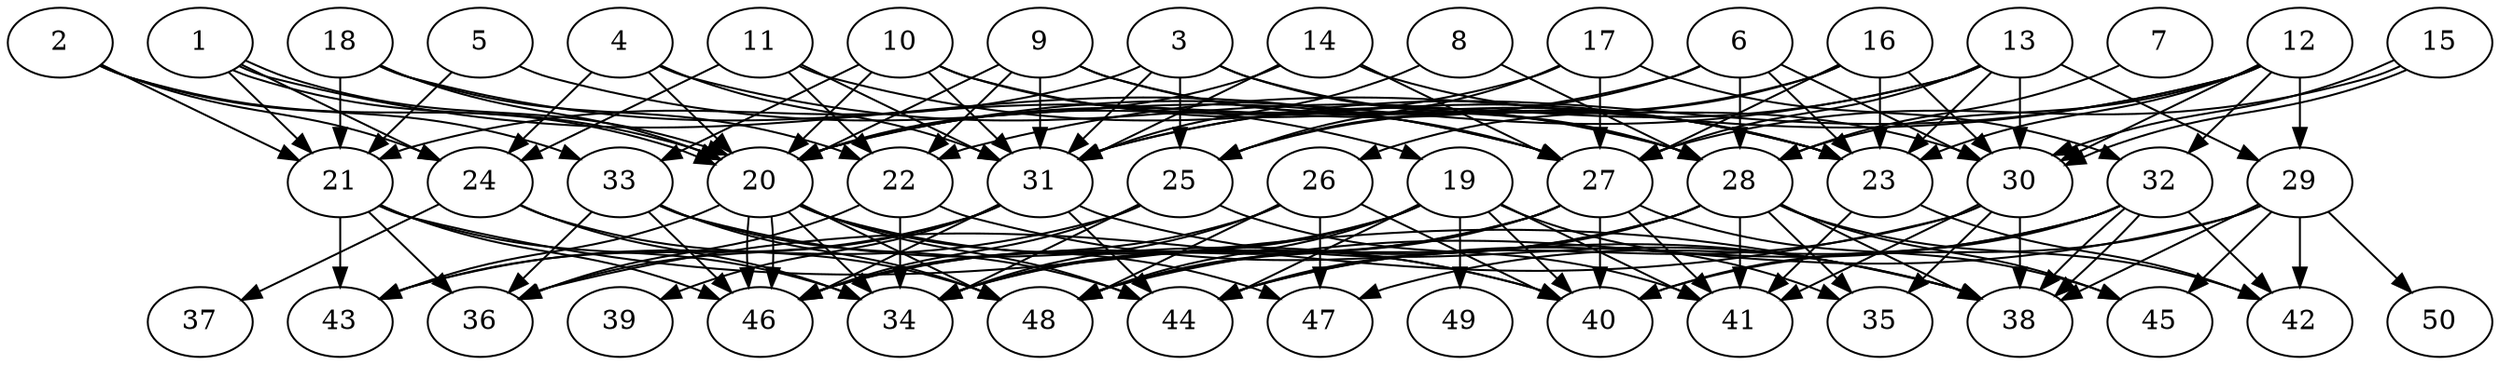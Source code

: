 // DAG automatically generated by daggen at Thu Oct  3 14:07:58 2019
// ./daggen --dot -n 50 --ccr 0.3 --fat 0.7 --regular 0.7 --density 0.6 --mindata 5242880 --maxdata 52428800 
digraph G {
  1 [size="42833920", alpha="0.11", expect_size="12850176"] 
  1 -> 20 [size ="12850176"]
  1 -> 20 [size ="12850176"]
  1 -> 21 [size ="12850176"]
  1 -> 24 [size ="12850176"]
  1 -> 27 [size ="12850176"]
  2 [size="32157013", alpha="0.03", expect_size="9647104"] 
  2 -> 20 [size ="9647104"]
  2 -> 21 [size ="9647104"]
  2 -> 24 [size ="9647104"]
  2 -> 33 [size ="9647104"]
  3 [size="125928107", alpha="0.10", expect_size="37778432"] 
  3 -> 21 [size ="37778432"]
  3 -> 23 [size ="37778432"]
  3 -> 25 [size ="37778432"]
  3 -> 28 [size ="37778432"]
  3 -> 31 [size ="37778432"]
  4 [size="123951787", alpha="0.12", expect_size="37185536"] 
  4 -> 20 [size ="37185536"]
  4 -> 24 [size ="37185536"]
  4 -> 28 [size ="37185536"]
  4 -> 31 [size ="37185536"]
  5 [size="78039040", alpha="0.07", expect_size="23411712"] 
  5 -> 21 [size ="23411712"]
  5 -> 27 [size ="23411712"]
  6 [size="151483733", alpha="0.17", expect_size="45445120"] 
  6 -> 20 [size ="45445120"]
  6 -> 23 [size ="45445120"]
  6 -> 25 [size ="45445120"]
  6 -> 28 [size ="45445120"]
  6 -> 30 [size ="45445120"]
  7 [size="134628693", alpha="0.11", expect_size="40388608"] 
  7 -> 28 [size ="40388608"]
  8 [size="173765973", alpha="0.08", expect_size="52129792"] 
  8 -> 28 [size ="52129792"]
  8 -> 31 [size ="52129792"]
  9 [size="126801920", alpha="0.04", expect_size="38040576"] 
  9 -> 20 [size ="38040576"]
  9 -> 22 [size ="38040576"]
  9 -> 23 [size ="38040576"]
  9 -> 28 [size ="38040576"]
  9 -> 31 [size ="38040576"]
  10 [size="124067840", alpha="0.16", expect_size="37220352"] 
  10 -> 20 [size ="37220352"]
  10 -> 23 [size ="37220352"]
  10 -> 27 [size ="37220352"]
  10 -> 31 [size ="37220352"]
  10 -> 33 [size ="37220352"]
  11 [size="99331413", alpha="0.12", expect_size="29799424"] 
  11 -> 22 [size ="29799424"]
  11 -> 23 [size ="29799424"]
  11 -> 24 [size ="29799424"]
  11 -> 31 [size ="29799424"]
  12 [size="27712853", alpha="0.16", expect_size="8313856"] 
  12 -> 22 [size ="8313856"]
  12 -> 23 [size ="8313856"]
  12 -> 28 [size ="8313856"]
  12 -> 29 [size ="8313856"]
  12 -> 30 [size ="8313856"]
  12 -> 31 [size ="8313856"]
  12 -> 32 [size ="8313856"]
  13 [size="55036587", alpha="0.05", expect_size="16510976"] 
  13 -> 20 [size ="16510976"]
  13 -> 23 [size ="16510976"]
  13 -> 27 [size ="16510976"]
  13 -> 29 [size ="16510976"]
  13 -> 30 [size ="16510976"]
  13 -> 31 [size ="16510976"]
  14 [size="134874453", alpha="0.18", expect_size="40462336"] 
  14 -> 20 [size ="40462336"]
  14 -> 27 [size ="40462336"]
  14 -> 30 [size ="40462336"]
  14 -> 31 [size ="40462336"]
  15 [size="69143893", alpha="0.02", expect_size="20743168"] 
  15 -> 27 [size ="20743168"]
  15 -> 30 [size ="20743168"]
  15 -> 30 [size ="20743168"]
  16 [size="125969067", alpha="0.09", expect_size="37790720"] 
  16 -> 23 [size ="37790720"]
  16 -> 25 [size ="37790720"]
  16 -> 26 [size ="37790720"]
  16 -> 27 [size ="37790720"]
  16 -> 30 [size ="37790720"]
  17 [size="102014293", alpha="0.16", expect_size="30604288"] 
  17 -> 20 [size ="30604288"]
  17 -> 25 [size ="30604288"]
  17 -> 27 [size ="30604288"]
  17 -> 32 [size ="30604288"]
  18 [size="27446613", alpha="0.13", expect_size="8233984"] 
  18 -> 19 [size ="8233984"]
  18 -> 20 [size ="8233984"]
  18 -> 21 [size ="8233984"]
  18 -> 22 [size ="8233984"]
  19 [size="86999040", alpha="0.18", expect_size="26099712"] 
  19 -> 34 [size ="26099712"]
  19 -> 35 [size ="26099712"]
  19 -> 40 [size ="26099712"]
  19 -> 41 [size ="26099712"]
  19 -> 44 [size ="26099712"]
  19 -> 46 [size ="26099712"]
  19 -> 48 [size ="26099712"]
  19 -> 49 [size ="26099712"]
  20 [size="121995947", alpha="0.00", expect_size="36598784"] 
  20 -> 34 [size ="36598784"]
  20 -> 40 [size ="36598784"]
  20 -> 43 [size ="36598784"]
  20 -> 44 [size ="36598784"]
  20 -> 46 [size ="36598784"]
  20 -> 46 [size ="36598784"]
  20 -> 47 [size ="36598784"]
  20 -> 48 [size ="36598784"]
  21 [size="89344000", alpha="0.07", expect_size="26803200"] 
  21 -> 34 [size ="26803200"]
  21 -> 36 [size ="26803200"]
  21 -> 38 [size ="26803200"]
  21 -> 43 [size ="26803200"]
  21 -> 46 [size ="26803200"]
  22 [size="22900053", alpha="0.15", expect_size="6870016"] 
  22 -> 34 [size ="6870016"]
  22 -> 36 [size ="6870016"]
  22 -> 38 [size ="6870016"]
  23 [size="145916587", alpha="0.16", expect_size="43774976"] 
  23 -> 41 [size ="43774976"]
  23 -> 42 [size ="43774976"]
  24 [size="29754027", alpha="0.12", expect_size="8926208"] 
  24 -> 34 [size ="8926208"]
  24 -> 37 [size ="8926208"]
  24 -> 48 [size ="8926208"]
  25 [size="17821013", alpha="0.15", expect_size="5346304"] 
  25 -> 34 [size ="5346304"]
  25 -> 41 [size ="5346304"]
  25 -> 43 [size ="5346304"]
  25 -> 46 [size ="5346304"]
  26 [size="36212053", alpha="0.15", expect_size="10863616"] 
  26 -> 34 [size ="10863616"]
  26 -> 40 [size ="10863616"]
  26 -> 46 [size ="10863616"]
  26 -> 47 [size ="10863616"]
  26 -> 48 [size ="10863616"]
  27 [size="110574933", alpha="0.10", expect_size="33172480"] 
  27 -> 34 [size ="33172480"]
  27 -> 40 [size ="33172480"]
  27 -> 41 [size ="33172480"]
  27 -> 45 [size ="33172480"]
  27 -> 46 [size ="33172480"]
  27 -> 48 [size ="33172480"]
  28 [size="76864853", alpha="0.04", expect_size="23059456"] 
  28 -> 34 [size ="23059456"]
  28 -> 35 [size ="23059456"]
  28 -> 38 [size ="23059456"]
  28 -> 41 [size ="23059456"]
  28 -> 42 [size ="23059456"]
  28 -> 44 [size ="23059456"]
  28 -> 45 [size ="23059456"]
  28 -> 48 [size ="23059456"]
  29 [size="21118293", alpha="0.13", expect_size="6335488"] 
  29 -> 38 [size ="6335488"]
  29 -> 40 [size ="6335488"]
  29 -> 42 [size ="6335488"]
  29 -> 45 [size ="6335488"]
  29 -> 48 [size ="6335488"]
  29 -> 50 [size ="6335488"]
  30 [size="159126187", alpha="0.15", expect_size="47737856"] 
  30 -> 35 [size ="47737856"]
  30 -> 36 [size ="47737856"]
  30 -> 38 [size ="47737856"]
  30 -> 41 [size ="47737856"]
  30 -> 44 [size ="47737856"]
  31 [size="162546347", alpha="0.08", expect_size="48763904"] 
  31 -> 36 [size ="48763904"]
  31 -> 38 [size ="48763904"]
  31 -> 39 [size ="48763904"]
  31 -> 43 [size ="48763904"]
  31 -> 44 [size ="48763904"]
  31 -> 46 [size ="48763904"]
  32 [size="56739840", alpha="0.02", expect_size="17021952"] 
  32 -> 38 [size ="17021952"]
  32 -> 38 [size ="17021952"]
  32 -> 40 [size ="17021952"]
  32 -> 42 [size ="17021952"]
  32 -> 44 [size ="17021952"]
  32 -> 47 [size ="17021952"]
  33 [size="170963627", alpha="0.01", expect_size="51289088"] 
  33 -> 36 [size ="51289088"]
  33 -> 40 [size ="51289088"]
  33 -> 44 [size ="51289088"]
  33 -> 46 [size ="51289088"]
  33 -> 48 [size ="51289088"]
  34 [size="141813760", alpha="0.15", expect_size="42544128"] 
  35 [size="75762347", alpha="0.15", expect_size="22728704"] 
  36 [size="33375573", alpha="0.09", expect_size="10012672"] 
  37 [size="148667733", alpha="0.14", expect_size="44600320"] 
  38 [size="66928640", alpha="0.20", expect_size="20078592"] 
  39 [size="101737813", alpha="0.15", expect_size="30521344"] 
  40 [size="47854933", alpha="0.03", expect_size="14356480"] 
  41 [size="169157973", alpha="0.00", expect_size="50747392"] 
  42 [size="75642880", alpha="0.18", expect_size="22692864"] 
  43 [size="92122453", alpha="0.13", expect_size="27636736"] 
  44 [size="98877440", alpha="0.09", expect_size="29663232"] 
  45 [size="56012800", alpha="0.05", expect_size="16803840"] 
  46 [size="172492800", alpha="0.03", expect_size="51747840"] 
  47 [size="84944213", alpha="0.13", expect_size="25483264"] 
  48 [size="35191467", alpha="0.11", expect_size="10557440"] 
  49 [size="33211733", alpha="0.09", expect_size="9963520"] 
  50 [size="148527787", alpha="0.05", expect_size="44558336"] 
}
